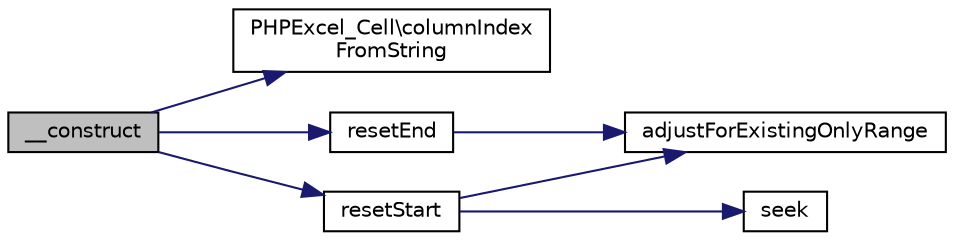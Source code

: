 digraph "__construct"
{
  edge [fontname="Helvetica",fontsize="10",labelfontname="Helvetica",labelfontsize="10"];
  node [fontname="Helvetica",fontsize="10",shape=record];
  rankdir="LR";
  Node0 [label="__construct",height=0.2,width=0.4,color="black", fillcolor="grey75", style="filled", fontcolor="black"];
  Node0 -> Node1 [color="midnightblue",fontsize="10",style="solid",fontname="Helvetica"];
  Node1 [label="PHPExcel_Cell\\columnIndex\lFromString",height=0.2,width=0.4,color="black", fillcolor="white", style="filled",URL="$class_p_h_p_excel___cell.html#a492724422ceefe1d16ed2a8997a0a489"];
  Node0 -> Node2 [color="midnightblue",fontsize="10",style="solid",fontname="Helvetica"];
  Node2 [label="resetEnd",height=0.2,width=0.4,color="black", fillcolor="white", style="filled",URL="$class_p_h_p_excel___worksheet___column_cell_iterator.html#a88b96f02d1a06d1500695a54b21205bf"];
  Node2 -> Node3 [color="midnightblue",fontsize="10",style="solid",fontname="Helvetica"];
  Node3 [label="adjustForExistingOnlyRange",height=0.2,width=0.4,color="black", fillcolor="white", style="filled",URL="$class_p_h_p_excel___worksheet___column_cell_iterator.html#aa28be5a3f98fa25d335fd598b06a1630"];
  Node0 -> Node4 [color="midnightblue",fontsize="10",style="solid",fontname="Helvetica"];
  Node4 [label="resetStart",height=0.2,width=0.4,color="black", fillcolor="white", style="filled",URL="$class_p_h_p_excel___worksheet___column_cell_iterator.html#a1368abfecab4e1d06cbc82530d721439"];
  Node4 -> Node3 [color="midnightblue",fontsize="10",style="solid",fontname="Helvetica"];
  Node4 -> Node5 [color="midnightblue",fontsize="10",style="solid",fontname="Helvetica"];
  Node5 [label="seek",height=0.2,width=0.4,color="black", fillcolor="white", style="filled",URL="$class_p_h_p_excel___worksheet___column_cell_iterator.html#a01ba770de186c373626f00e8c066ff2f"];
}
